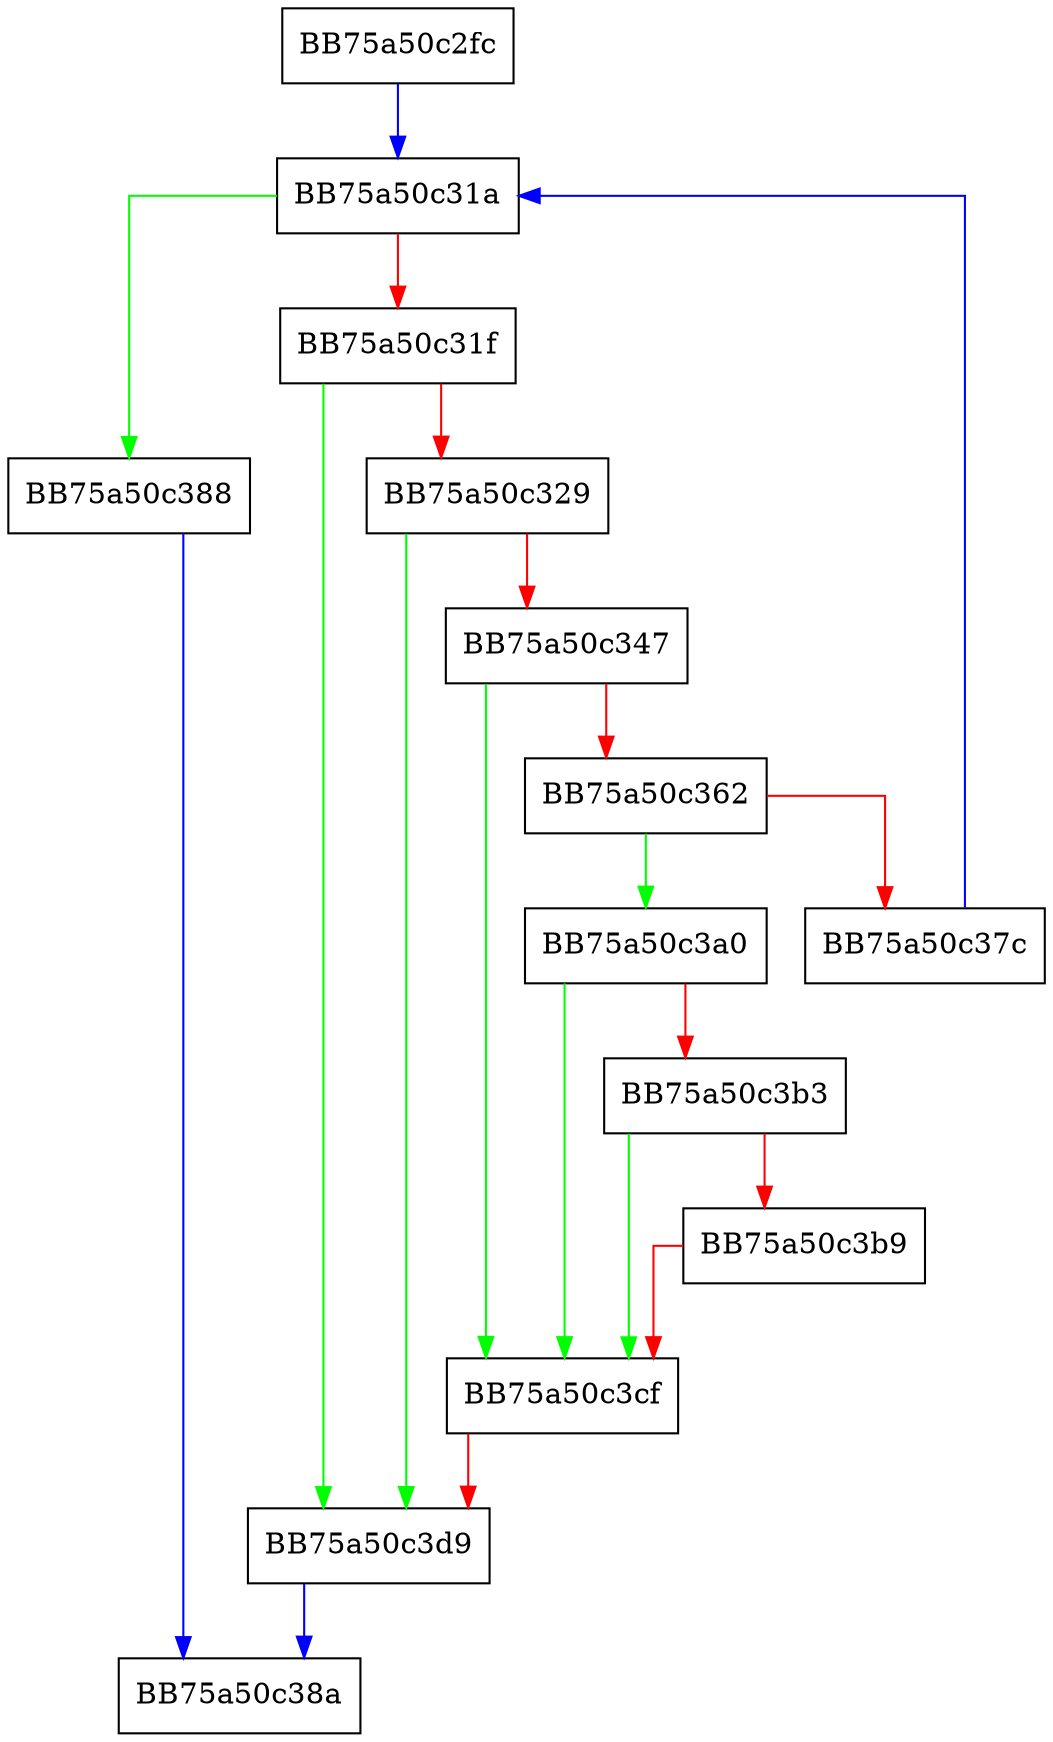 digraph ParseRules {
  node [shape="box"];
  graph [splines=ortho];
  BB75a50c2fc -> BB75a50c31a [color="blue"];
  BB75a50c31a -> BB75a50c388 [color="green"];
  BB75a50c31a -> BB75a50c31f [color="red"];
  BB75a50c31f -> BB75a50c3d9 [color="green"];
  BB75a50c31f -> BB75a50c329 [color="red"];
  BB75a50c329 -> BB75a50c3d9 [color="green"];
  BB75a50c329 -> BB75a50c347 [color="red"];
  BB75a50c347 -> BB75a50c3cf [color="green"];
  BB75a50c347 -> BB75a50c362 [color="red"];
  BB75a50c362 -> BB75a50c3a0 [color="green"];
  BB75a50c362 -> BB75a50c37c [color="red"];
  BB75a50c37c -> BB75a50c31a [color="blue"];
  BB75a50c388 -> BB75a50c38a [color="blue"];
  BB75a50c3a0 -> BB75a50c3cf [color="green"];
  BB75a50c3a0 -> BB75a50c3b3 [color="red"];
  BB75a50c3b3 -> BB75a50c3cf [color="green"];
  BB75a50c3b3 -> BB75a50c3b9 [color="red"];
  BB75a50c3b9 -> BB75a50c3cf [color="red"];
  BB75a50c3cf -> BB75a50c3d9 [color="red"];
  BB75a50c3d9 -> BB75a50c38a [color="blue"];
}